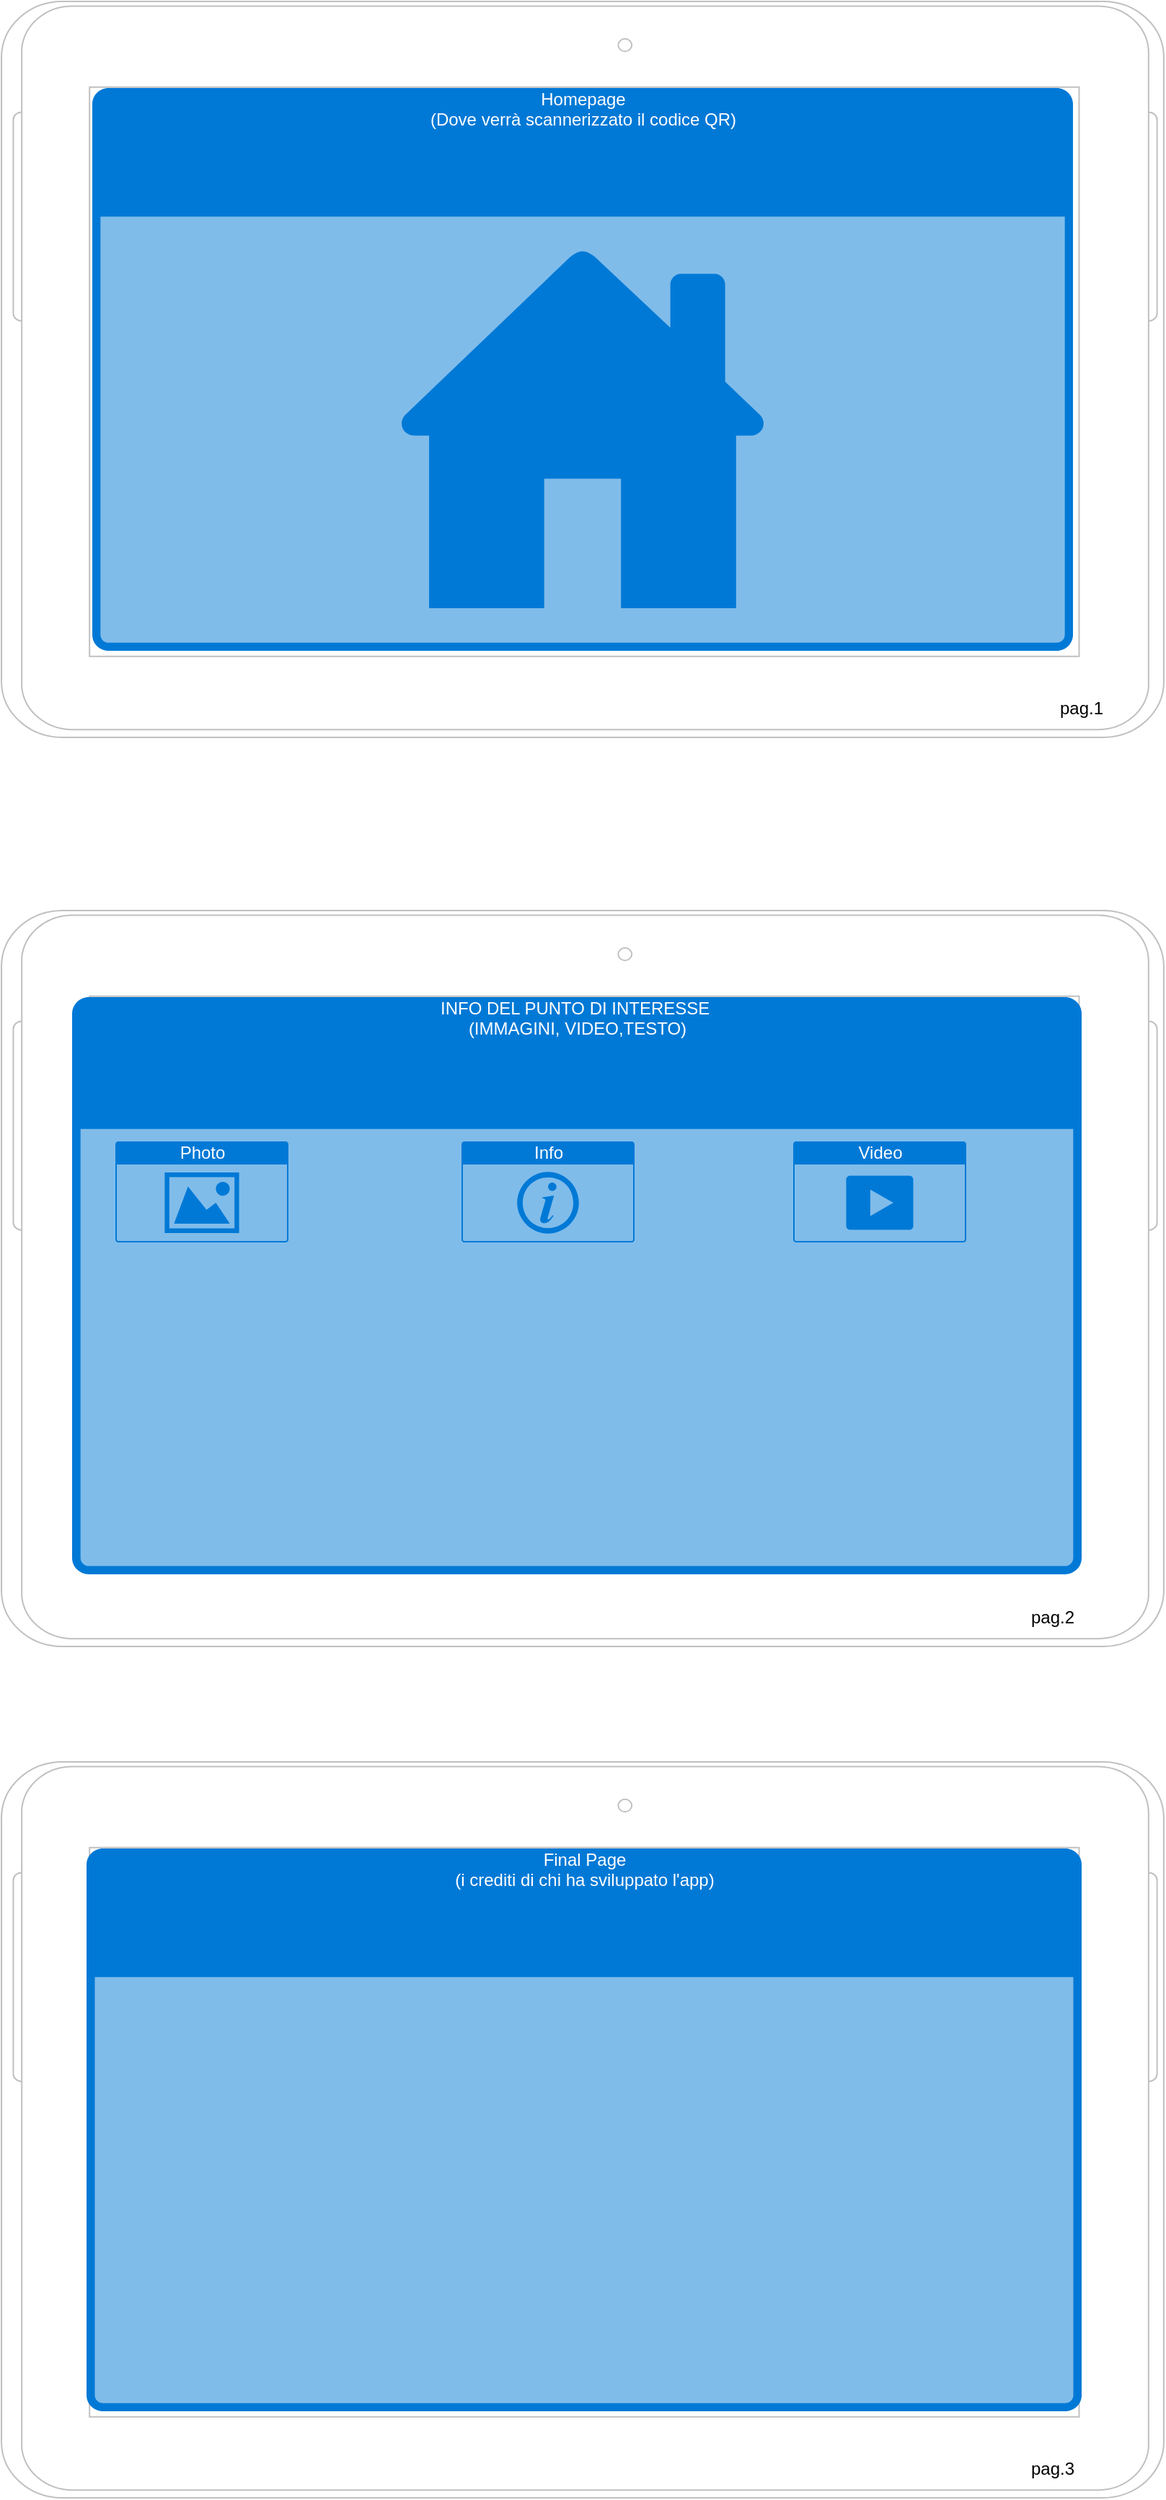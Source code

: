 <mxfile version="14.4.2" type="github">
  <diagram id="Nd7VK9dAKtzq429VEIao" name="Pagina-1">
    <mxGraphModel dx="1019" dy="555" grid="1" gridSize="10" guides="1" tooltips="1" connect="1" arrows="1" fold="1" page="1" pageScale="1" pageWidth="827" pageHeight="1169" math="0" shadow="0">
      <root>
        <mxCell id="0" />
        <mxCell id="1" parent="0" />
        <mxCell id="dAX49jf5Bfmkweyc4nt--1" value="" style="verticalLabelPosition=bottom;verticalAlign=top;html=1;shadow=0;dashed=0;strokeWidth=1;shape=mxgraph.android.tab2;strokeColor=#c0c0c0;direction=north;" parent="1" vertex="1">
          <mxGeometry x="11" y="10" width="806" height="510" as="geometry" />
        </mxCell>
        <mxCell id="dAX49jf5Bfmkweyc4nt--8" value="Homepage&lt;br&gt;(Dove verrà scannerizzato il codice QR)" style="html=1;strokeColor=none;fillColor=#0079D6;labelPosition=center;verticalLabelPosition=middle;verticalAlign=top;align=center;fontSize=12;outlineConnect=0;spacingTop=-6;fontColor=#FFFFFF;shape=mxgraph.sitemap.home;" parent="1" vertex="1">
          <mxGeometry x="74" y="70" width="680" height="390" as="geometry" />
        </mxCell>
        <mxCell id="dAX49jf5Bfmkweyc4nt--13" value="" style="verticalLabelPosition=bottom;verticalAlign=top;html=1;shadow=0;dashed=0;strokeWidth=1;shape=mxgraph.android.tab2;strokeColor=#c0c0c0;direction=north;" parent="1" vertex="1">
          <mxGeometry x="11" y="640" width="806" height="510" as="geometry" />
        </mxCell>
        <mxCell id="dAX49jf5Bfmkweyc4nt--16" value="INFO DEL PUNTO DI INTERESSE&amp;nbsp;&lt;br&gt;(IMMAGINI, VIDEO,TESTO)" style="html=1;strokeColor=none;fillColor=#0079D6;labelPosition=center;verticalLabelPosition=middle;verticalAlign=top;align=center;fontSize=12;outlineConnect=0;spacingTop=-6;fontColor=#FFFFFF;shape=mxgraph.sitemap.page;" parent="1" vertex="1">
          <mxGeometry x="60" y="700" width="700" height="400" as="geometry" />
        </mxCell>
        <mxCell id="dAX49jf5Bfmkweyc4nt--19" value="" style="verticalLabelPosition=bottom;verticalAlign=top;html=1;shadow=0;dashed=0;strokeWidth=1;shape=mxgraph.android.tab2;strokeColor=#c0c0c0;direction=north;" parent="1" vertex="1">
          <mxGeometry x="11" y="1230" width="806" height="510" as="geometry" />
        </mxCell>
        <mxCell id="dAX49jf5Bfmkweyc4nt--24" value="Final Page&lt;br&gt;(i crediti di chi ha sviluppato l&#39;app)" style="html=1;strokeColor=none;fillColor=#0079D6;labelPosition=center;verticalLabelPosition=middle;verticalAlign=top;align=center;fontSize=12;outlineConnect=0;spacingTop=-6;fontColor=#FFFFFF;shape=mxgraph.sitemap.page;" parent="1" vertex="1">
          <mxGeometry x="70" y="1290" width="690" height="390" as="geometry" />
        </mxCell>
        <mxCell id="dAX49jf5Bfmkweyc4nt--26" value="pag.1" style="text;html=1;strokeColor=none;fillColor=none;align=center;verticalAlign=middle;whiteSpace=wrap;rounded=0;" parent="1" vertex="1">
          <mxGeometry x="740" y="490" width="40" height="20" as="geometry" />
        </mxCell>
        <mxCell id="dAX49jf5Bfmkweyc4nt--27" value="pag.2" style="text;html=1;strokeColor=none;fillColor=none;align=center;verticalAlign=middle;whiteSpace=wrap;rounded=0;" parent="1" vertex="1">
          <mxGeometry x="720" y="1120" width="40" height="20" as="geometry" />
        </mxCell>
        <mxCell id="dAX49jf5Bfmkweyc4nt--28" value="pag.3&lt;br&gt;" style="text;html=1;strokeColor=none;fillColor=none;align=center;verticalAlign=middle;whiteSpace=wrap;rounded=0;" parent="1" vertex="1">
          <mxGeometry x="720" y="1710" width="40" height="20" as="geometry" />
        </mxCell>
        <mxCell id="oo0kCCCqDNKZ5NVkAYCI-1" value="Photo" style="html=1;strokeColor=none;fillColor=#0079D6;labelPosition=center;verticalLabelPosition=middle;verticalAlign=top;align=center;fontSize=12;outlineConnect=0;spacingTop=-6;fontColor=#FFFFFF;shape=mxgraph.sitemap.photo;" vertex="1" parent="1">
          <mxGeometry x="90" y="800" width="120" height="70" as="geometry" />
        </mxCell>
        <mxCell id="oo0kCCCqDNKZ5NVkAYCI-2" value="Info" style="html=1;strokeColor=none;fillColor=#0079D6;labelPosition=center;verticalLabelPosition=middle;verticalAlign=top;align=center;fontSize=12;outlineConnect=0;spacingTop=-6;fontColor=#FFFFFF;shape=mxgraph.sitemap.info;" vertex="1" parent="1">
          <mxGeometry x="330" y="800" width="120" height="70" as="geometry" />
        </mxCell>
        <mxCell id="oo0kCCCqDNKZ5NVkAYCI-3" value="Video" style="html=1;strokeColor=none;fillColor=#0079D6;labelPosition=center;verticalLabelPosition=middle;verticalAlign=top;align=center;fontSize=12;outlineConnect=0;spacingTop=-6;fontColor=#FFFFFF;shape=mxgraph.sitemap.video;" vertex="1" parent="1">
          <mxGeometry x="560" y="800" width="120" height="70" as="geometry" />
        </mxCell>
      </root>
    </mxGraphModel>
  </diagram>
</mxfile>
